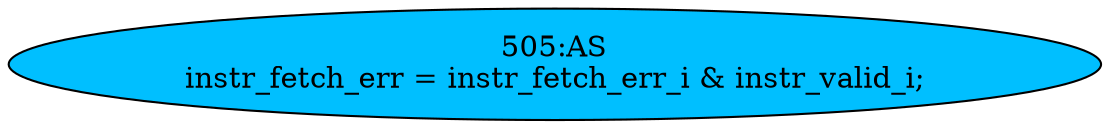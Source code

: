 strict digraph "" {
	node [label="\N"];
	"505:AS"	 [ast="<pyverilog.vparser.ast.Assign object at 0x7fefacf079d0>",
		def_var="['instr_fetch_err']",
		fillcolor=deepskyblue,
		label="505:AS
instr_fetch_err = instr_fetch_err_i & instr_valid_i;",
		statements="[]",
		style=filled,
		typ=Assign,
		use_var="['instr_fetch_err_i', 'instr_valid_i']"];
}
